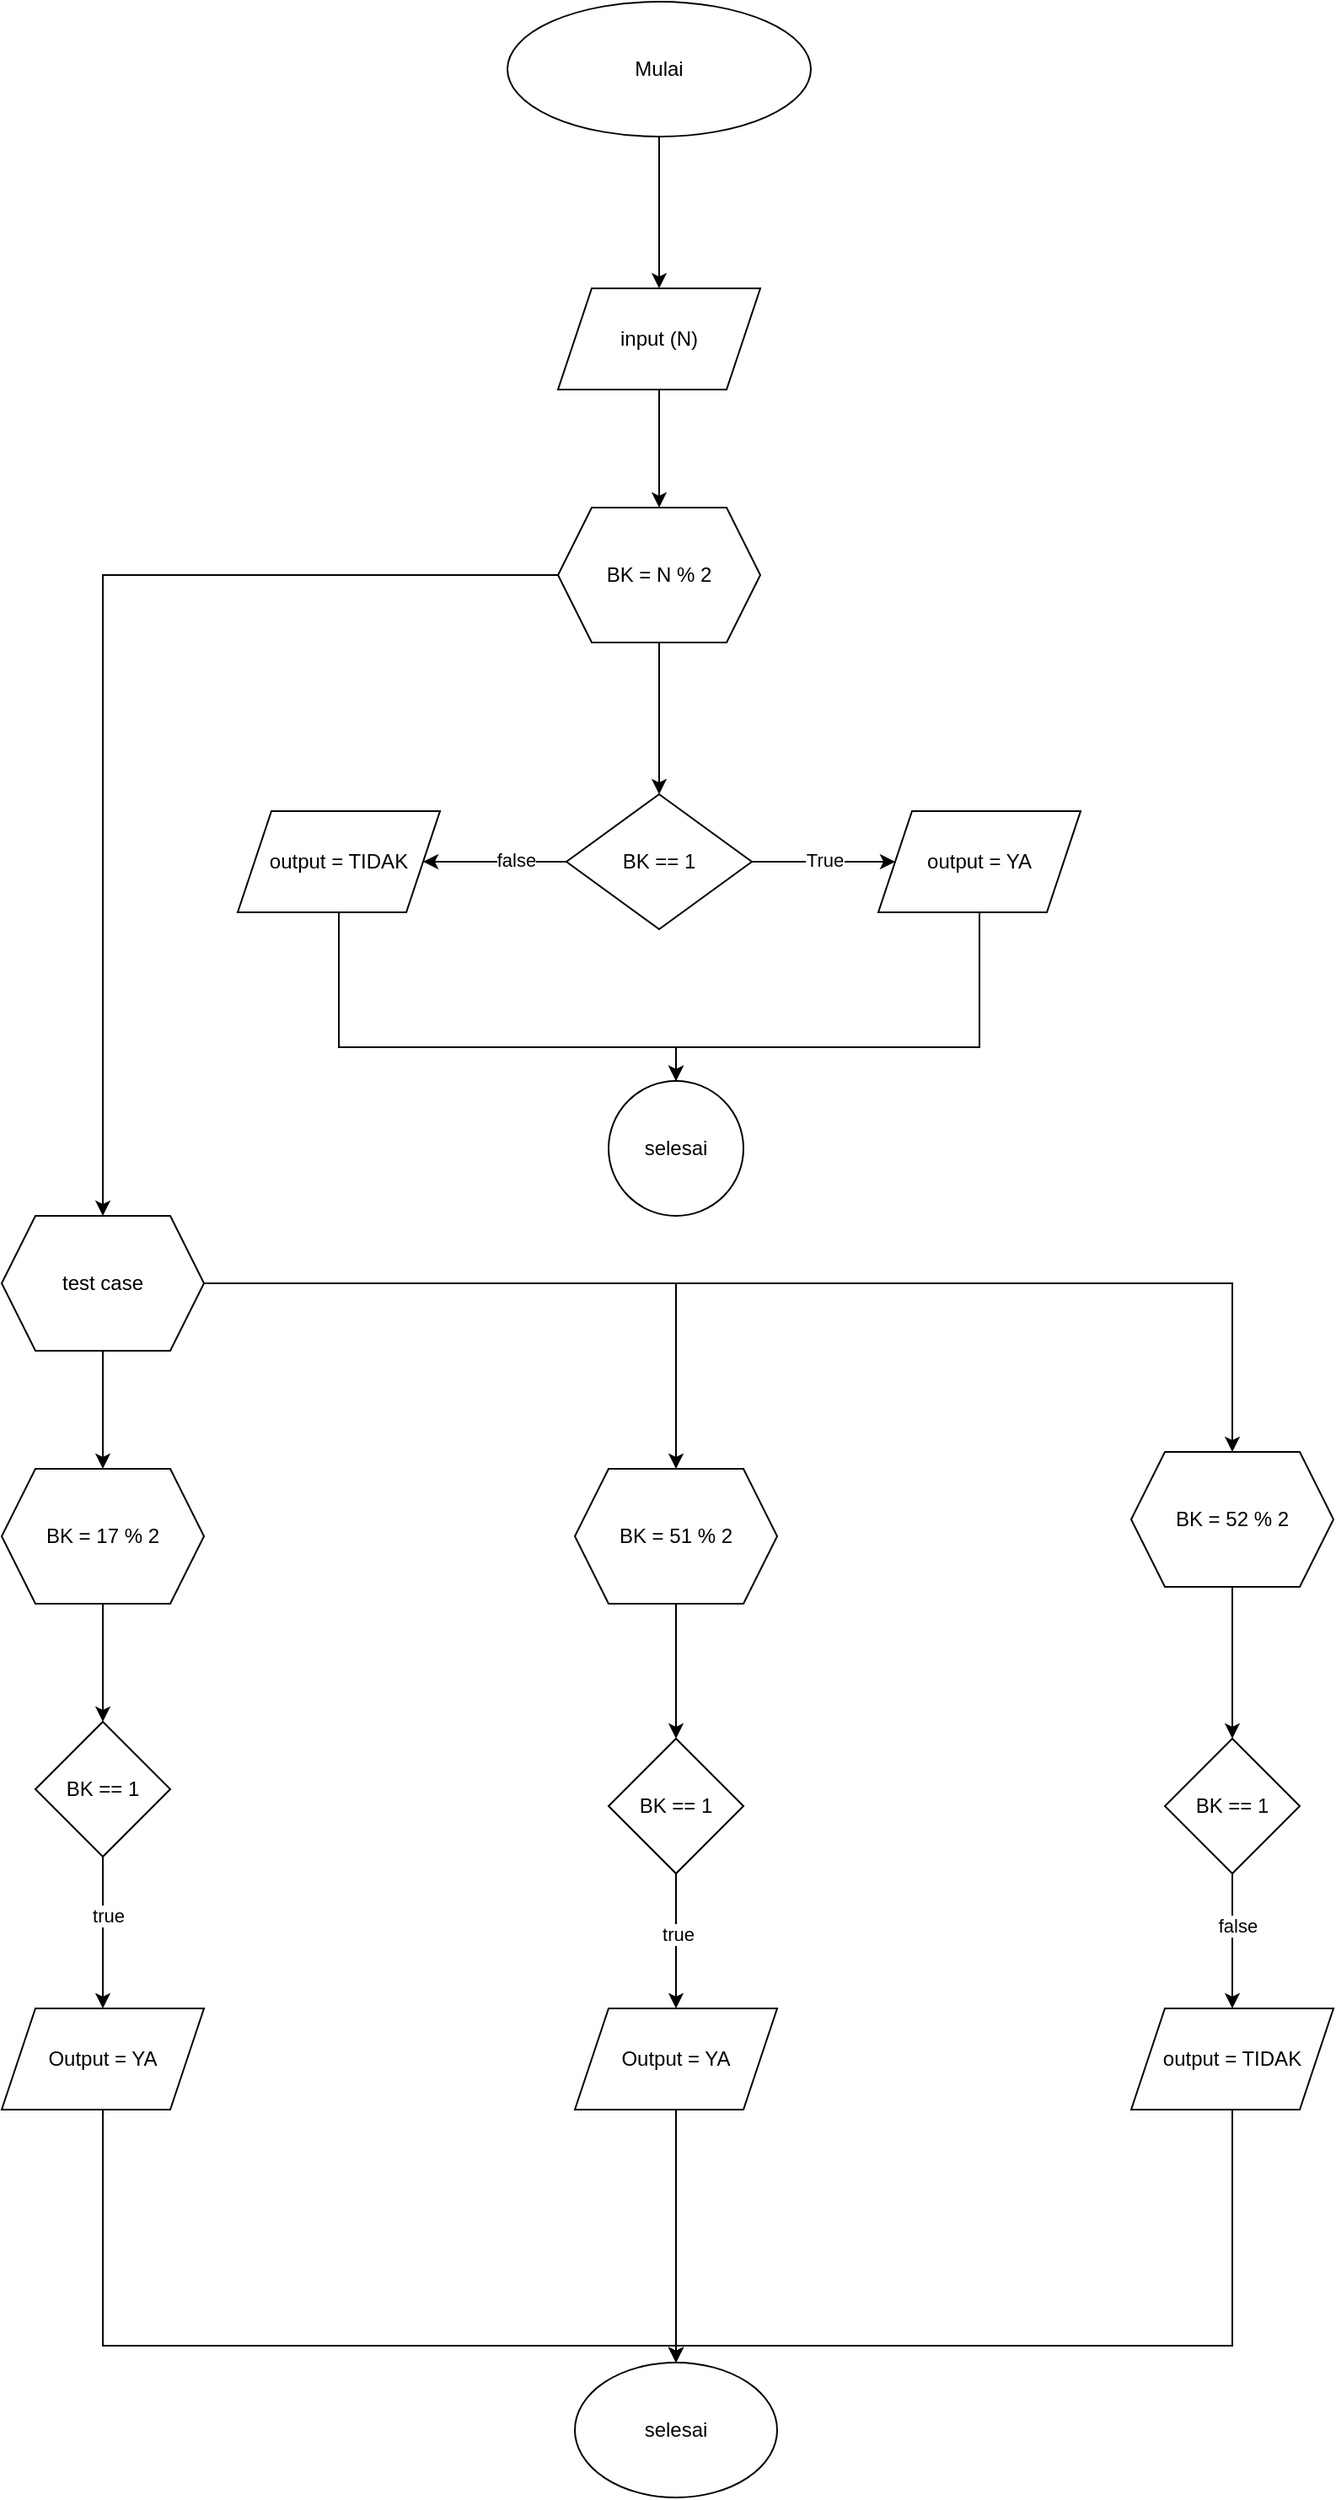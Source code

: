 <mxfile version="21.7.4" type="github">
  <diagram name="Page-1" id="VorCHwKnx_5yeoos93pm">
    <mxGraphModel dx="1909" dy="971" grid="1" gridSize="10" guides="1" tooltips="1" connect="1" arrows="1" fold="1" page="1" pageScale="1" pageWidth="850" pageHeight="1100" math="0" shadow="0">
      <root>
        <mxCell id="0" />
        <mxCell id="1" parent="0" />
        <mxCell id="laG2z9fHLPgn7JEHO_wT-5" value="" style="edgeStyle=orthogonalEdgeStyle;rounded=0;orthogonalLoop=1;jettySize=auto;html=1;" edge="1" parent="1" source="laG2z9fHLPgn7JEHO_wT-1" target="laG2z9fHLPgn7JEHO_wT-4">
          <mxGeometry relative="1" as="geometry" />
        </mxCell>
        <mxCell id="laG2z9fHLPgn7JEHO_wT-1" value="Mulai" style="ellipse;whiteSpace=wrap;html=1;" vertex="1" parent="1">
          <mxGeometry x="320" y="60" width="180" height="80" as="geometry" />
        </mxCell>
        <mxCell id="laG2z9fHLPgn7JEHO_wT-7" value="" style="edgeStyle=orthogonalEdgeStyle;rounded=0;orthogonalLoop=1;jettySize=auto;html=1;" edge="1" parent="1" source="laG2z9fHLPgn7JEHO_wT-4" target="laG2z9fHLPgn7JEHO_wT-6">
          <mxGeometry relative="1" as="geometry" />
        </mxCell>
        <mxCell id="laG2z9fHLPgn7JEHO_wT-4" value="input (N)" style="shape=parallelogram;perimeter=parallelogramPerimeter;whiteSpace=wrap;html=1;fixedSize=1;" vertex="1" parent="1">
          <mxGeometry x="350" y="230" width="120" height="60" as="geometry" />
        </mxCell>
        <mxCell id="laG2z9fHLPgn7JEHO_wT-9" value="" style="rounded=0;orthogonalLoop=1;jettySize=auto;html=1;" edge="1" parent="1" source="laG2z9fHLPgn7JEHO_wT-6" target="laG2z9fHLPgn7JEHO_wT-8">
          <mxGeometry relative="1" as="geometry" />
        </mxCell>
        <mxCell id="laG2z9fHLPgn7JEHO_wT-25" value="" style="edgeStyle=orthogonalEdgeStyle;rounded=0;orthogonalLoop=1;jettySize=auto;html=1;" edge="1" parent="1" source="laG2z9fHLPgn7JEHO_wT-6" target="laG2z9fHLPgn7JEHO_wT-24">
          <mxGeometry relative="1" as="geometry" />
        </mxCell>
        <mxCell id="laG2z9fHLPgn7JEHO_wT-6" value="BK = N % 2" style="shape=hexagon;perimeter=hexagonPerimeter2;whiteSpace=wrap;html=1;fixedSize=1;" vertex="1" parent="1">
          <mxGeometry x="350" y="360" width="120" height="80" as="geometry" />
        </mxCell>
        <mxCell id="laG2z9fHLPgn7JEHO_wT-11" value="" style="edgeStyle=orthogonalEdgeStyle;rounded=0;orthogonalLoop=1;jettySize=auto;html=1;" edge="1" parent="1" source="laG2z9fHLPgn7JEHO_wT-8" target="laG2z9fHLPgn7JEHO_wT-10">
          <mxGeometry relative="1" as="geometry" />
        </mxCell>
        <mxCell id="laG2z9fHLPgn7JEHO_wT-12" value="True" style="edgeLabel;html=1;align=center;verticalAlign=middle;resizable=0;points=[];" vertex="1" connectable="0" parent="laG2z9fHLPgn7JEHO_wT-11">
          <mxGeometry x="0.007" y="1" relative="1" as="geometry">
            <mxPoint as="offset" />
          </mxGeometry>
        </mxCell>
        <mxCell id="laG2z9fHLPgn7JEHO_wT-14" value="" style="edgeStyle=orthogonalEdgeStyle;rounded=0;orthogonalLoop=1;jettySize=auto;html=1;" edge="1" parent="1" source="laG2z9fHLPgn7JEHO_wT-8" target="laG2z9fHLPgn7JEHO_wT-13">
          <mxGeometry relative="1" as="geometry" />
        </mxCell>
        <mxCell id="laG2z9fHLPgn7JEHO_wT-15" value="false" style="edgeLabel;html=1;align=center;verticalAlign=middle;resizable=0;points=[];" vertex="1" connectable="0" parent="laG2z9fHLPgn7JEHO_wT-14">
          <mxGeometry x="-0.289" y="-1" relative="1" as="geometry">
            <mxPoint as="offset" />
          </mxGeometry>
        </mxCell>
        <mxCell id="laG2z9fHLPgn7JEHO_wT-8" value="BK == 1" style="rhombus;whiteSpace=wrap;html=1;" vertex="1" parent="1">
          <mxGeometry x="355" y="530" width="110" height="80" as="geometry" />
        </mxCell>
        <mxCell id="laG2z9fHLPgn7JEHO_wT-18" style="edgeStyle=orthogonalEdgeStyle;rounded=0;orthogonalLoop=1;jettySize=auto;html=1;" edge="1" parent="1" source="laG2z9fHLPgn7JEHO_wT-10" target="laG2z9fHLPgn7JEHO_wT-16">
          <mxGeometry relative="1" as="geometry">
            <Array as="points">
              <mxPoint x="600" y="680" />
              <mxPoint x="420" y="680" />
            </Array>
          </mxGeometry>
        </mxCell>
        <mxCell id="laG2z9fHLPgn7JEHO_wT-10" value="output = YA" style="shape=parallelogram;perimeter=parallelogramPerimeter;whiteSpace=wrap;html=1;fixedSize=1;" vertex="1" parent="1">
          <mxGeometry x="540" y="540" width="120" height="60" as="geometry" />
        </mxCell>
        <mxCell id="laG2z9fHLPgn7JEHO_wT-17" value="" style="rounded=0;orthogonalLoop=1;jettySize=auto;html=1;edgeStyle=orthogonalEdgeStyle;" edge="1" parent="1" source="laG2z9fHLPgn7JEHO_wT-13" target="laG2z9fHLPgn7JEHO_wT-16">
          <mxGeometry relative="1" as="geometry">
            <Array as="points">
              <mxPoint x="220" y="680" />
              <mxPoint x="420" y="680" />
            </Array>
          </mxGeometry>
        </mxCell>
        <mxCell id="laG2z9fHLPgn7JEHO_wT-13" value="output = TIDAK" style="shape=parallelogram;perimeter=parallelogramPerimeter;whiteSpace=wrap;html=1;fixedSize=1;" vertex="1" parent="1">
          <mxGeometry x="160" y="540" width="120" height="60" as="geometry" />
        </mxCell>
        <mxCell id="laG2z9fHLPgn7JEHO_wT-16" value="selesai" style="ellipse;whiteSpace=wrap;html=1;" vertex="1" parent="1">
          <mxGeometry x="380" y="700" width="80" height="80" as="geometry" />
        </mxCell>
        <mxCell id="laG2z9fHLPgn7JEHO_wT-28" value="" style="edgeStyle=orthogonalEdgeStyle;rounded=0;orthogonalLoop=1;jettySize=auto;html=1;" edge="1" parent="1" source="laG2z9fHLPgn7JEHO_wT-24" target="laG2z9fHLPgn7JEHO_wT-27">
          <mxGeometry relative="1" as="geometry" />
        </mxCell>
        <mxCell id="laG2z9fHLPgn7JEHO_wT-36" value="" style="edgeStyle=orthogonalEdgeStyle;rounded=0;orthogonalLoop=1;jettySize=auto;html=1;" edge="1" parent="1" source="laG2z9fHLPgn7JEHO_wT-24" target="laG2z9fHLPgn7JEHO_wT-35">
          <mxGeometry relative="1" as="geometry" />
        </mxCell>
        <mxCell id="laG2z9fHLPgn7JEHO_wT-44" value="" style="edgeStyle=orthogonalEdgeStyle;rounded=0;orthogonalLoop=1;jettySize=auto;html=1;" edge="1" parent="1" source="laG2z9fHLPgn7JEHO_wT-24" target="laG2z9fHLPgn7JEHO_wT-43">
          <mxGeometry relative="1" as="geometry" />
        </mxCell>
        <mxCell id="laG2z9fHLPgn7JEHO_wT-24" value="test case" style="shape=hexagon;perimeter=hexagonPerimeter2;whiteSpace=wrap;html=1;fixedSize=1;" vertex="1" parent="1">
          <mxGeometry x="20" y="780" width="120" height="80" as="geometry" />
        </mxCell>
        <mxCell id="laG2z9fHLPgn7JEHO_wT-32" value="" style="edgeStyle=orthogonalEdgeStyle;rounded=0;orthogonalLoop=1;jettySize=auto;html=1;" edge="1" parent="1" source="laG2z9fHLPgn7JEHO_wT-27" target="laG2z9fHLPgn7JEHO_wT-31">
          <mxGeometry relative="1" as="geometry" />
        </mxCell>
        <mxCell id="laG2z9fHLPgn7JEHO_wT-27" value="BK = 17 % 2" style="shape=hexagon;perimeter=hexagonPerimeter2;whiteSpace=wrap;html=1;fixedSize=1;" vertex="1" parent="1">
          <mxGeometry x="20" y="930" width="120" height="80" as="geometry" />
        </mxCell>
        <mxCell id="laG2z9fHLPgn7JEHO_wT-34" value="" style="edgeStyle=orthogonalEdgeStyle;rounded=0;orthogonalLoop=1;jettySize=auto;html=1;" edge="1" parent="1" source="laG2z9fHLPgn7JEHO_wT-31" target="laG2z9fHLPgn7JEHO_wT-33">
          <mxGeometry relative="1" as="geometry" />
        </mxCell>
        <mxCell id="laG2z9fHLPgn7JEHO_wT-39" value="true" style="edgeLabel;html=1;align=center;verticalAlign=middle;resizable=0;points=[];" vertex="1" connectable="0" parent="laG2z9fHLPgn7JEHO_wT-34">
          <mxGeometry x="-0.236" y="3" relative="1" as="geometry">
            <mxPoint as="offset" />
          </mxGeometry>
        </mxCell>
        <mxCell id="laG2z9fHLPgn7JEHO_wT-31" value="BK == 1" style="rhombus;whiteSpace=wrap;html=1;" vertex="1" parent="1">
          <mxGeometry x="40" y="1080" width="80" height="80" as="geometry" />
        </mxCell>
        <mxCell id="laG2z9fHLPgn7JEHO_wT-51" value="" style="edgeStyle=orthogonalEdgeStyle;rounded=0;orthogonalLoop=1;jettySize=auto;html=1;" edge="1" parent="1" source="laG2z9fHLPgn7JEHO_wT-33" target="laG2z9fHLPgn7JEHO_wT-52">
          <mxGeometry relative="1" as="geometry">
            <mxPoint x="80" y="1380" as="targetPoint" />
            <Array as="points">
              <mxPoint x="80" y="1450" />
              <mxPoint x="420" y="1450" />
            </Array>
          </mxGeometry>
        </mxCell>
        <mxCell id="laG2z9fHLPgn7JEHO_wT-33" value="Output = YA" style="shape=parallelogram;perimeter=parallelogramPerimeter;whiteSpace=wrap;html=1;fixedSize=1;" vertex="1" parent="1">
          <mxGeometry x="20" y="1250" width="120" height="60" as="geometry" />
        </mxCell>
        <mxCell id="laG2z9fHLPgn7JEHO_wT-38" value="" style="edgeStyle=orthogonalEdgeStyle;rounded=0;orthogonalLoop=1;jettySize=auto;html=1;" edge="1" parent="1" source="laG2z9fHLPgn7JEHO_wT-35" target="laG2z9fHLPgn7JEHO_wT-37">
          <mxGeometry relative="1" as="geometry" />
        </mxCell>
        <mxCell id="laG2z9fHLPgn7JEHO_wT-35" value="BK = 51 % 2" style="shape=hexagon;perimeter=hexagonPerimeter2;whiteSpace=wrap;html=1;fixedSize=1;" vertex="1" parent="1">
          <mxGeometry x="360" y="930" width="120" height="80" as="geometry" />
        </mxCell>
        <mxCell id="laG2z9fHLPgn7JEHO_wT-41" value="" style="edgeStyle=orthogonalEdgeStyle;rounded=0;orthogonalLoop=1;jettySize=auto;html=1;" edge="1" parent="1" source="laG2z9fHLPgn7JEHO_wT-37" target="laG2z9fHLPgn7JEHO_wT-40">
          <mxGeometry relative="1" as="geometry" />
        </mxCell>
        <mxCell id="laG2z9fHLPgn7JEHO_wT-42" value="true" style="edgeLabel;html=1;align=center;verticalAlign=middle;resizable=0;points=[];" vertex="1" connectable="0" parent="laG2z9fHLPgn7JEHO_wT-41">
          <mxGeometry x="-0.102" y="1" relative="1" as="geometry">
            <mxPoint as="offset" />
          </mxGeometry>
        </mxCell>
        <mxCell id="laG2z9fHLPgn7JEHO_wT-37" value="BK == 1" style="rhombus;whiteSpace=wrap;html=1;" vertex="1" parent="1">
          <mxGeometry x="380" y="1090" width="80" height="80" as="geometry" />
        </mxCell>
        <mxCell id="laG2z9fHLPgn7JEHO_wT-53" style="edgeStyle=orthogonalEdgeStyle;rounded=0;orthogonalLoop=1;jettySize=auto;html=1;entryX=0.5;entryY=0;entryDx=0;entryDy=0;" edge="1" parent="1" source="laG2z9fHLPgn7JEHO_wT-40" target="laG2z9fHLPgn7JEHO_wT-52">
          <mxGeometry relative="1" as="geometry" />
        </mxCell>
        <mxCell id="laG2z9fHLPgn7JEHO_wT-40" value="Output = YA" style="shape=parallelogram;perimeter=parallelogramPerimeter;whiteSpace=wrap;html=1;fixedSize=1;" vertex="1" parent="1">
          <mxGeometry x="360" y="1250" width="120" height="60" as="geometry" />
        </mxCell>
        <mxCell id="laG2z9fHLPgn7JEHO_wT-46" value="" style="edgeStyle=orthogonalEdgeStyle;rounded=0;orthogonalLoop=1;jettySize=auto;html=1;" edge="1" parent="1" source="laG2z9fHLPgn7JEHO_wT-43" target="laG2z9fHLPgn7JEHO_wT-45">
          <mxGeometry relative="1" as="geometry" />
        </mxCell>
        <mxCell id="laG2z9fHLPgn7JEHO_wT-43" value="BK = 52 % 2" style="shape=hexagon;perimeter=hexagonPerimeter2;whiteSpace=wrap;html=1;fixedSize=1;" vertex="1" parent="1">
          <mxGeometry x="690" y="920" width="120" height="80" as="geometry" />
        </mxCell>
        <mxCell id="laG2z9fHLPgn7JEHO_wT-48" value="" style="edgeStyle=orthogonalEdgeStyle;rounded=0;orthogonalLoop=1;jettySize=auto;html=1;" edge="1" parent="1" source="laG2z9fHLPgn7JEHO_wT-45" target="laG2z9fHLPgn7JEHO_wT-47">
          <mxGeometry relative="1" as="geometry" />
        </mxCell>
        <mxCell id="laG2z9fHLPgn7JEHO_wT-49" value="false" style="edgeLabel;html=1;align=center;verticalAlign=middle;resizable=0;points=[];" vertex="1" connectable="0" parent="laG2z9fHLPgn7JEHO_wT-48">
          <mxGeometry x="-0.236" y="3" relative="1" as="geometry">
            <mxPoint as="offset" />
          </mxGeometry>
        </mxCell>
        <mxCell id="laG2z9fHLPgn7JEHO_wT-45" value="BK == 1" style="rhombus;whiteSpace=wrap;html=1;" vertex="1" parent="1">
          <mxGeometry x="710" y="1090" width="80" height="80" as="geometry" />
        </mxCell>
        <mxCell id="laG2z9fHLPgn7JEHO_wT-54" style="edgeStyle=orthogonalEdgeStyle;rounded=0;orthogonalLoop=1;jettySize=auto;html=1;" edge="1" parent="1" source="laG2z9fHLPgn7JEHO_wT-47" target="laG2z9fHLPgn7JEHO_wT-52">
          <mxGeometry relative="1" as="geometry">
            <Array as="points">
              <mxPoint x="750" y="1450" />
              <mxPoint x="420" y="1450" />
            </Array>
          </mxGeometry>
        </mxCell>
        <mxCell id="laG2z9fHLPgn7JEHO_wT-47" value="output = TIDAK" style="shape=parallelogram;perimeter=parallelogramPerimeter;whiteSpace=wrap;html=1;fixedSize=1;" vertex="1" parent="1">
          <mxGeometry x="690" y="1250" width="120" height="60" as="geometry" />
        </mxCell>
        <mxCell id="laG2z9fHLPgn7JEHO_wT-52" value="selesai" style="ellipse;whiteSpace=wrap;html=1;" vertex="1" parent="1">
          <mxGeometry x="360" y="1460" width="120" height="80" as="geometry" />
        </mxCell>
      </root>
    </mxGraphModel>
  </diagram>
</mxfile>
